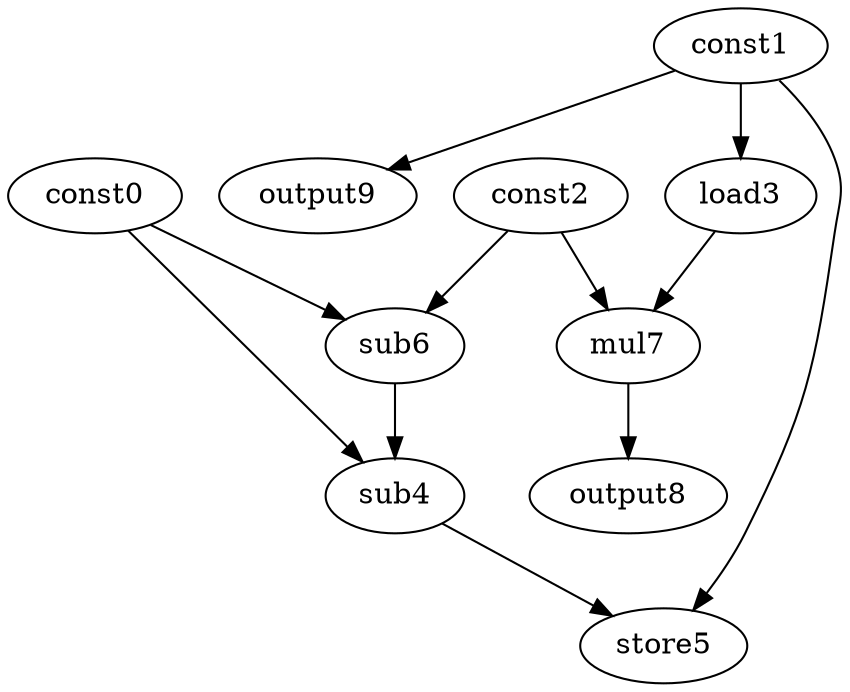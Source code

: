digraph G { 
const0[opcode=const]; 
const1[opcode=const]; 
const2[opcode=const]; 
load3[opcode=load]; 
sub4[opcode=sub]; 
store5[opcode=store]; 
sub6[opcode=sub]; 
mul7[opcode=mul]; 
output8[opcode=output]; 
output9[opcode=output]; 
const1->load3[operand=0];
const0->sub6[operand=0];
const2->sub6[operand=1];
const1->output9[operand=0];
const0->sub4[operand=0];
sub6->sub4[operand=1];
const2->mul7[operand=0];
load3->mul7[operand=1];
const1->store5[operand=0];
sub4->store5[operand=1];
mul7->output8[operand=0];
}
